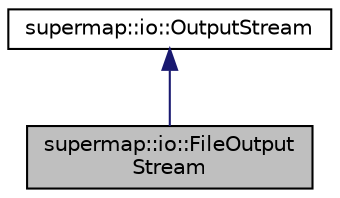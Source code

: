 digraph "supermap::io::FileOutputStream"
{
 // LATEX_PDF_SIZE
  edge [fontname="Helvetica",fontsize="10",labelfontname="Helvetica",labelfontsize="10"];
  node [fontname="Helvetica",fontsize="10",shape=record];
  Node1 [label="supermap::io::FileOutput\lStream",height=0.2,width=0.4,color="black", fillcolor="grey75", style="filled", fontcolor="black",tooltip="Output stream specialization to work with files output stream."];
  Node2 -> Node1 [dir="back",color="midnightblue",fontsize="10",style="solid",fontname="Helvetica"];
  Node2 [label="supermap::io::OutputStream",height=0.2,width=0.4,color="black", fillcolor="white", style="filled",URL="$classsupermap_1_1io_1_1OutputStream.html",tooltip="Abstract output stream. Wraps std::ostream."];
}
